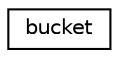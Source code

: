 digraph "Graphical Class Hierarchy"
{
  edge [fontname="Helvetica",fontsize="10",labelfontname="Helvetica",labelfontsize="10"];
  node [fontname="Helvetica",fontsize="10",shape=record];
  rankdir="LR";
  Node0 [label="bucket",height=0.2,width=0.4,color="black", fillcolor="white", style="filled",URL="$structbucket.html"];
}
